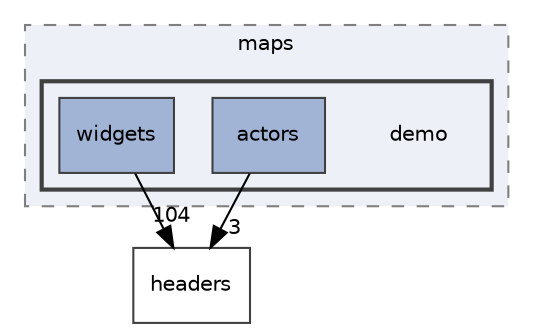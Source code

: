 digraph "games/game/maps/demo"
{
 // LATEX_PDF_SIZE
  edge [fontname="Helvetica",fontsize="10",labelfontname="Helvetica",labelfontsize="10"];
  node [fontname="Helvetica",fontsize="10",shape=record];
  compound=true
  subgraph clusterdir_7c6fd3eec1183867910fe84ca702f175 {
    graph [ bgcolor="#edf0f7", pencolor="grey50", style="filled,dashed,", label="maps", fontname="Helvetica", fontsize="10", URL="dir_7c6fd3eec1183867910fe84ca702f175.html"]
  subgraph clusterdir_31b4d8b82f1a985959315aa49dc49d5e {
    graph [ bgcolor="#edf0f7", pencolor="grey25", style="filled,bold,", label="", fontname="Helvetica", fontsize="10", URL="dir_31b4d8b82f1a985959315aa49dc49d5e.html"]
    dir_31b4d8b82f1a985959315aa49dc49d5e [shape=plaintext, label="demo"];
  dir_c1c3f4b99805bae640d34c2bc8320c27 [shape=box, label="actors", style="filled,", fillcolor="#a2b4d6", color="grey25", URL="dir_c1c3f4b99805bae640d34c2bc8320c27.html"];
  dir_ea997df1340cf12680fadd074a798d48 [shape=box, label="widgets", style="filled,", fillcolor="#a2b4d6", color="grey25", URL="dir_ea997df1340cf12680fadd074a798d48.html"];
  }
  }
  dir_7f57b1e41c5acd0e859ae5f3a2b075a9 [shape=box, label="headers", style="", fillcolor="#edf0f7", color="grey25", URL="dir_7f57b1e41c5acd0e859ae5f3a2b075a9.html"];
  dir_c1c3f4b99805bae640d34c2bc8320c27->dir_7f57b1e41c5acd0e859ae5f3a2b075a9 [headlabel="3", labeldistance=1.5 headhref="dir_000000_000005.html"];
  dir_ea997df1340cf12680fadd074a798d48->dir_7f57b1e41c5acd0e859ae5f3a2b075a9 [headlabel="104", labeldistance=1.5 headhref="dir_000009_000005.html"];
}
